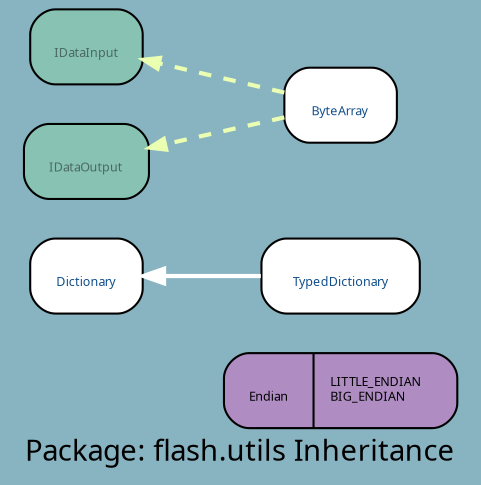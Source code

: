 digraph uml {
	graph [label="Package: flash.utils Inheritance", ratio=compress, rankdir=RL, smoothing=avg_dist, overlap=compress, packMode="graph", labelloc=c, fontname="DejaVu Sans Condenesed", fontsize=14, bgcolor="#88B3C1", fontcolor=black];
	node [label="\N", style="rounded,filled", fillcolor="#96c288", fontcolor="#104E8B", fontname="FFF Harmony", fontsize=6, shape=record, color=black];
	edge [fontname=Sans, fontsize=8, minlen="1.2", color=black, fontcolor=black];
	graph [lp="115,12",
		bb="0,0,230,236"];
	"flash.utils.Endian" [label="{\nEndian|LITTLE_ENDIAN\lBIG_ENDIAN\l}", fillcolor="#af8dc3", fontcolor=black, pos="163,43", rects="107,25,148,61 148,25,220,61", width="1.56", height="0.50"];
	"flash.utils.Dictionary" [label="{\nDictionary}", fillcolor=white, URL="../types/flash/utils/Dictionary.html", tooltip="\nDictionary", portPos=w, pos="40,97", rects="13,79,67,115", width="0.75", height="0.50"];
	"flash.utils.TypedDictionary" [label="{\nTypedDictionary}", fillcolor=white, URL="../types/flash/utils/TypedDictionary.html", tooltip="\nTypedDictionary", portPos=w, pos="163,97", rects="125,79,201,115", width="1.06", height="0.50"];
	"flash.utils.IDataInput" [label="{\nIDataInput}", fillcolor="#88c2b3", fontcolor="#496962", URL="../types/flash/utils/IDataInput.html", tooltip="\nIDataInput", portPos=w, pos="40,218", rects="13,200,67,236", width="0.75", height="0.50"];
	"flash.utils.IDataOutput" [label="{\nIDataOutput}", fillcolor="#88c2b3", fontcolor="#496962", URL="../types/flash/utils/IDataOutput.html", tooltip="\nIDataOutput", portPos=w, pos="40,164", rects="10,146,70,182", width="0.83", height="0.50"];
	"flash.utils.ByteArray" [label="{\nByteArray}", fillcolor=white, URL="../types/flash/utils/ByteArray.html", tooltip="\nByteArray", portPos=w, pos="163,178", rects="136,160,191,196", width="0.75", height="0.50"];
	"flash.utils.TypedDictionary" -> "flash.utils.Dictionary" [color=white, style=bold, arrowhead=normal, arrowsize="1.0", pos="e,67,97 125,97 110,97 92,97 77,97"];
	"flash.utils.ByteArray" -> "flash.utils.IDataOutput" [color="#ebffb2", style="dashed, bold", arrowhead=normal, arrowsize="0.75", pos="e,70,168 136,175 119,173 96,171 78,169"];
	"flash.utils.ByteArray" -> "flash.utils.IDataInput" [color="#ebffb2", style="dashed, bold", arrowhead=normal, arrowsize="0.75", pos="e,67,209 136,187 117,193 93,201 74,207"];
}
